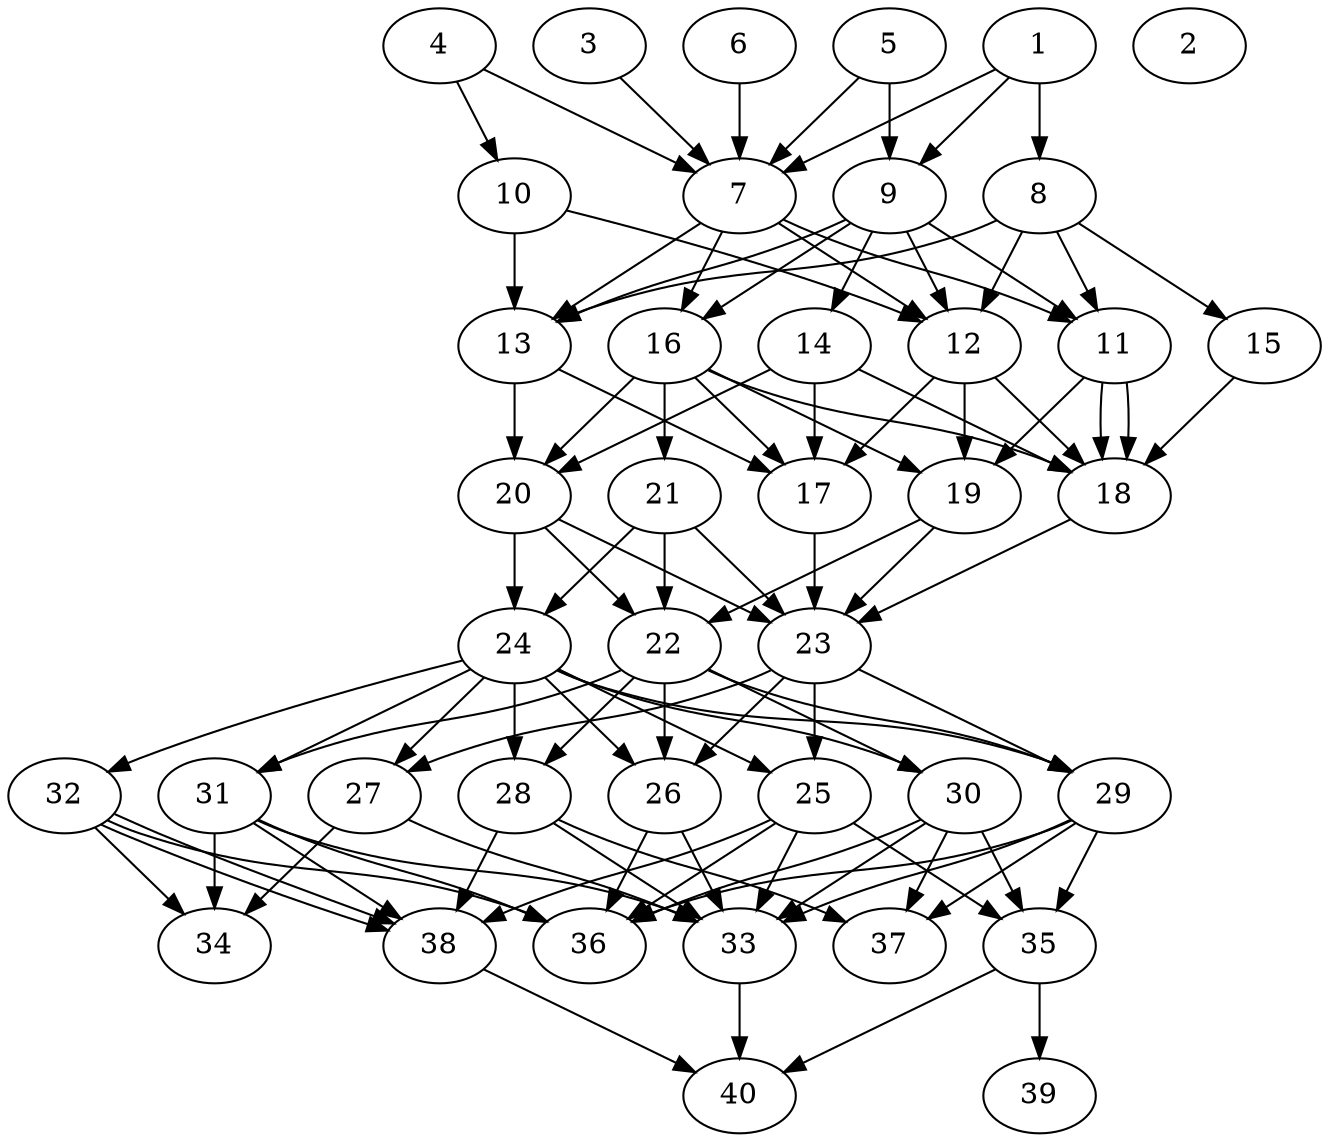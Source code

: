 // DAG automatically generated by daggen at Thu Oct  3 14:06:49 2019
// ./daggen --dot -n 40 --ccr 0.4 --fat 0.5 --regular 0.5 --density 0.9 --mindata 5242880 --maxdata 52428800 
digraph G {
  1 [size="126702080", alpha="0.03", expect_size="50680832"] 
  1 -> 7 [size ="50680832"]
  1 -> 8 [size ="50680832"]
  1 -> 9 [size ="50680832"]
  2 [size="117406720", alpha="0.09", expect_size="46962688"] 
  3 [size="21396480", alpha="0.19", expect_size="8558592"] 
  3 -> 7 [size ="8558592"]
  4 [size="88020480", alpha="0.18", expect_size="35208192"] 
  4 -> 7 [size ="35208192"]
  4 -> 10 [size ="35208192"]
  5 [size="51980800", alpha="0.01", expect_size="20792320"] 
  5 -> 7 [size ="20792320"]
  5 -> 9 [size ="20792320"]
  6 [size="42416640", alpha="0.12", expect_size="16966656"] 
  6 -> 7 [size ="16966656"]
  7 [size="129392640", alpha="0.10", expect_size="51757056"] 
  7 -> 11 [size ="51757056"]
  7 -> 12 [size ="51757056"]
  7 -> 13 [size ="51757056"]
  7 -> 16 [size ="51757056"]
  8 [size="122718720", alpha="0.02", expect_size="49087488"] 
  8 -> 11 [size ="49087488"]
  8 -> 12 [size ="49087488"]
  8 -> 13 [size ="49087488"]
  8 -> 15 [size ="49087488"]
  9 [size="27087360", alpha="0.10", expect_size="10834944"] 
  9 -> 11 [size ="10834944"]
  9 -> 12 [size ="10834944"]
  9 -> 13 [size ="10834944"]
  9 -> 14 [size ="10834944"]
  9 -> 16 [size ="10834944"]
  10 [size="42211840", alpha="0.20", expect_size="16884736"] 
  10 -> 12 [size ="16884736"]
  10 -> 13 [size ="16884736"]
  11 [size="113630720", alpha="0.02", expect_size="45452288"] 
  11 -> 18 [size ="45452288"]
  11 -> 18 [size ="45452288"]
  11 -> 19 [size ="45452288"]
  12 [size="15948800", alpha="0.09", expect_size="6379520"] 
  12 -> 17 [size ="6379520"]
  12 -> 18 [size ="6379520"]
  12 -> 19 [size ="6379520"]
  13 [size="69519360", alpha="0.07", expect_size="27807744"] 
  13 -> 17 [size ="27807744"]
  13 -> 20 [size ="27807744"]
  14 [size="61690880", alpha="0.20", expect_size="24676352"] 
  14 -> 17 [size ="24676352"]
  14 -> 18 [size ="24676352"]
  14 -> 20 [size ="24676352"]
  15 [size="48079360", alpha="0.04", expect_size="19231744"] 
  15 -> 18 [size ="19231744"]
  16 [size="52444160", alpha="0.08", expect_size="20977664"] 
  16 -> 17 [size ="20977664"]
  16 -> 18 [size ="20977664"]
  16 -> 19 [size ="20977664"]
  16 -> 20 [size ="20977664"]
  16 -> 21 [size ="20977664"]
  17 [size="122329600", alpha="0.19", expect_size="48931840"] 
  17 -> 23 [size ="48931840"]
  18 [size="62274560", alpha="0.16", expect_size="24909824"] 
  18 -> 23 [size ="24909824"]
  19 [size="74296320", alpha="0.06", expect_size="29718528"] 
  19 -> 22 [size ="29718528"]
  19 -> 23 [size ="29718528"]
  20 [size="130621440", alpha="0.14", expect_size="52248576"] 
  20 -> 22 [size ="52248576"]
  20 -> 23 [size ="52248576"]
  20 -> 24 [size ="52248576"]
  21 [size="128517120", alpha="0.01", expect_size="51406848"] 
  21 -> 22 [size ="51406848"]
  21 -> 23 [size ="51406848"]
  21 -> 24 [size ="51406848"]
  22 [size="19594240", alpha="0.06", expect_size="7837696"] 
  22 -> 26 [size ="7837696"]
  22 -> 28 [size ="7837696"]
  22 -> 29 [size ="7837696"]
  22 -> 30 [size ="7837696"]
  22 -> 31 [size ="7837696"]
  23 [size="70446080", alpha="0.12", expect_size="28178432"] 
  23 -> 25 [size ="28178432"]
  23 -> 26 [size ="28178432"]
  23 -> 27 [size ="28178432"]
  23 -> 29 [size ="28178432"]
  24 [size="112586240", alpha="0.11", expect_size="45034496"] 
  24 -> 25 [size ="45034496"]
  24 -> 26 [size ="45034496"]
  24 -> 27 [size ="45034496"]
  24 -> 28 [size ="45034496"]
  24 -> 29 [size ="45034496"]
  24 -> 30 [size ="45034496"]
  24 -> 31 [size ="45034496"]
  24 -> 32 [size ="45034496"]
  25 [size="110799360", alpha="0.16", expect_size="44319744"] 
  25 -> 33 [size ="44319744"]
  25 -> 35 [size ="44319744"]
  25 -> 36 [size ="44319744"]
  25 -> 38 [size ="44319744"]
  26 [size="16778240", alpha="0.07", expect_size="6711296"] 
  26 -> 33 [size ="6711296"]
  26 -> 36 [size ="6711296"]
  27 [size="64371200", alpha="0.17", expect_size="25748480"] 
  27 -> 33 [size ="25748480"]
  27 -> 34 [size ="25748480"]
  28 [size="56921600", alpha="0.06", expect_size="22768640"] 
  28 -> 33 [size ="22768640"]
  28 -> 37 [size ="22768640"]
  28 -> 38 [size ="22768640"]
  29 [size="33397760", alpha="0.17", expect_size="13359104"] 
  29 -> 33 [size ="13359104"]
  29 -> 35 [size ="13359104"]
  29 -> 36 [size ="13359104"]
  29 -> 37 [size ="13359104"]
  30 [size="66677760", alpha="0.13", expect_size="26671104"] 
  30 -> 33 [size ="26671104"]
  30 -> 35 [size ="26671104"]
  30 -> 36 [size ="26671104"]
  30 -> 37 [size ="26671104"]
  31 [size="28544000", alpha="0.06", expect_size="11417600"] 
  31 -> 33 [size ="11417600"]
  31 -> 34 [size ="11417600"]
  31 -> 36 [size ="11417600"]
  31 -> 38 [size ="11417600"]
  32 [size="32599040", alpha="0.20", expect_size="13039616"] 
  32 -> 34 [size ="13039616"]
  32 -> 36 [size ="13039616"]
  32 -> 38 [size ="13039616"]
  32 -> 38 [size ="13039616"]
  33 [size="65177600", alpha="0.03", expect_size="26071040"] 
  33 -> 40 [size ="26071040"]
  34 [size="16601600", alpha="0.14", expect_size="6640640"] 
  35 [size="79754240", alpha="0.12", expect_size="31901696"] 
  35 -> 39 [size ="31901696"]
  35 -> 40 [size ="31901696"]
  36 [size="57576960", alpha="0.16", expect_size="23030784"] 
  37 [size="97349120", alpha="0.18", expect_size="38939648"] 
  38 [size="79424000", alpha="0.09", expect_size="31769600"] 
  38 -> 40 [size ="31769600"]
  39 [size="113415680", alpha="0.11", expect_size="45366272"] 
  40 [size="95344640", alpha="0.12", expect_size="38137856"] 
}
